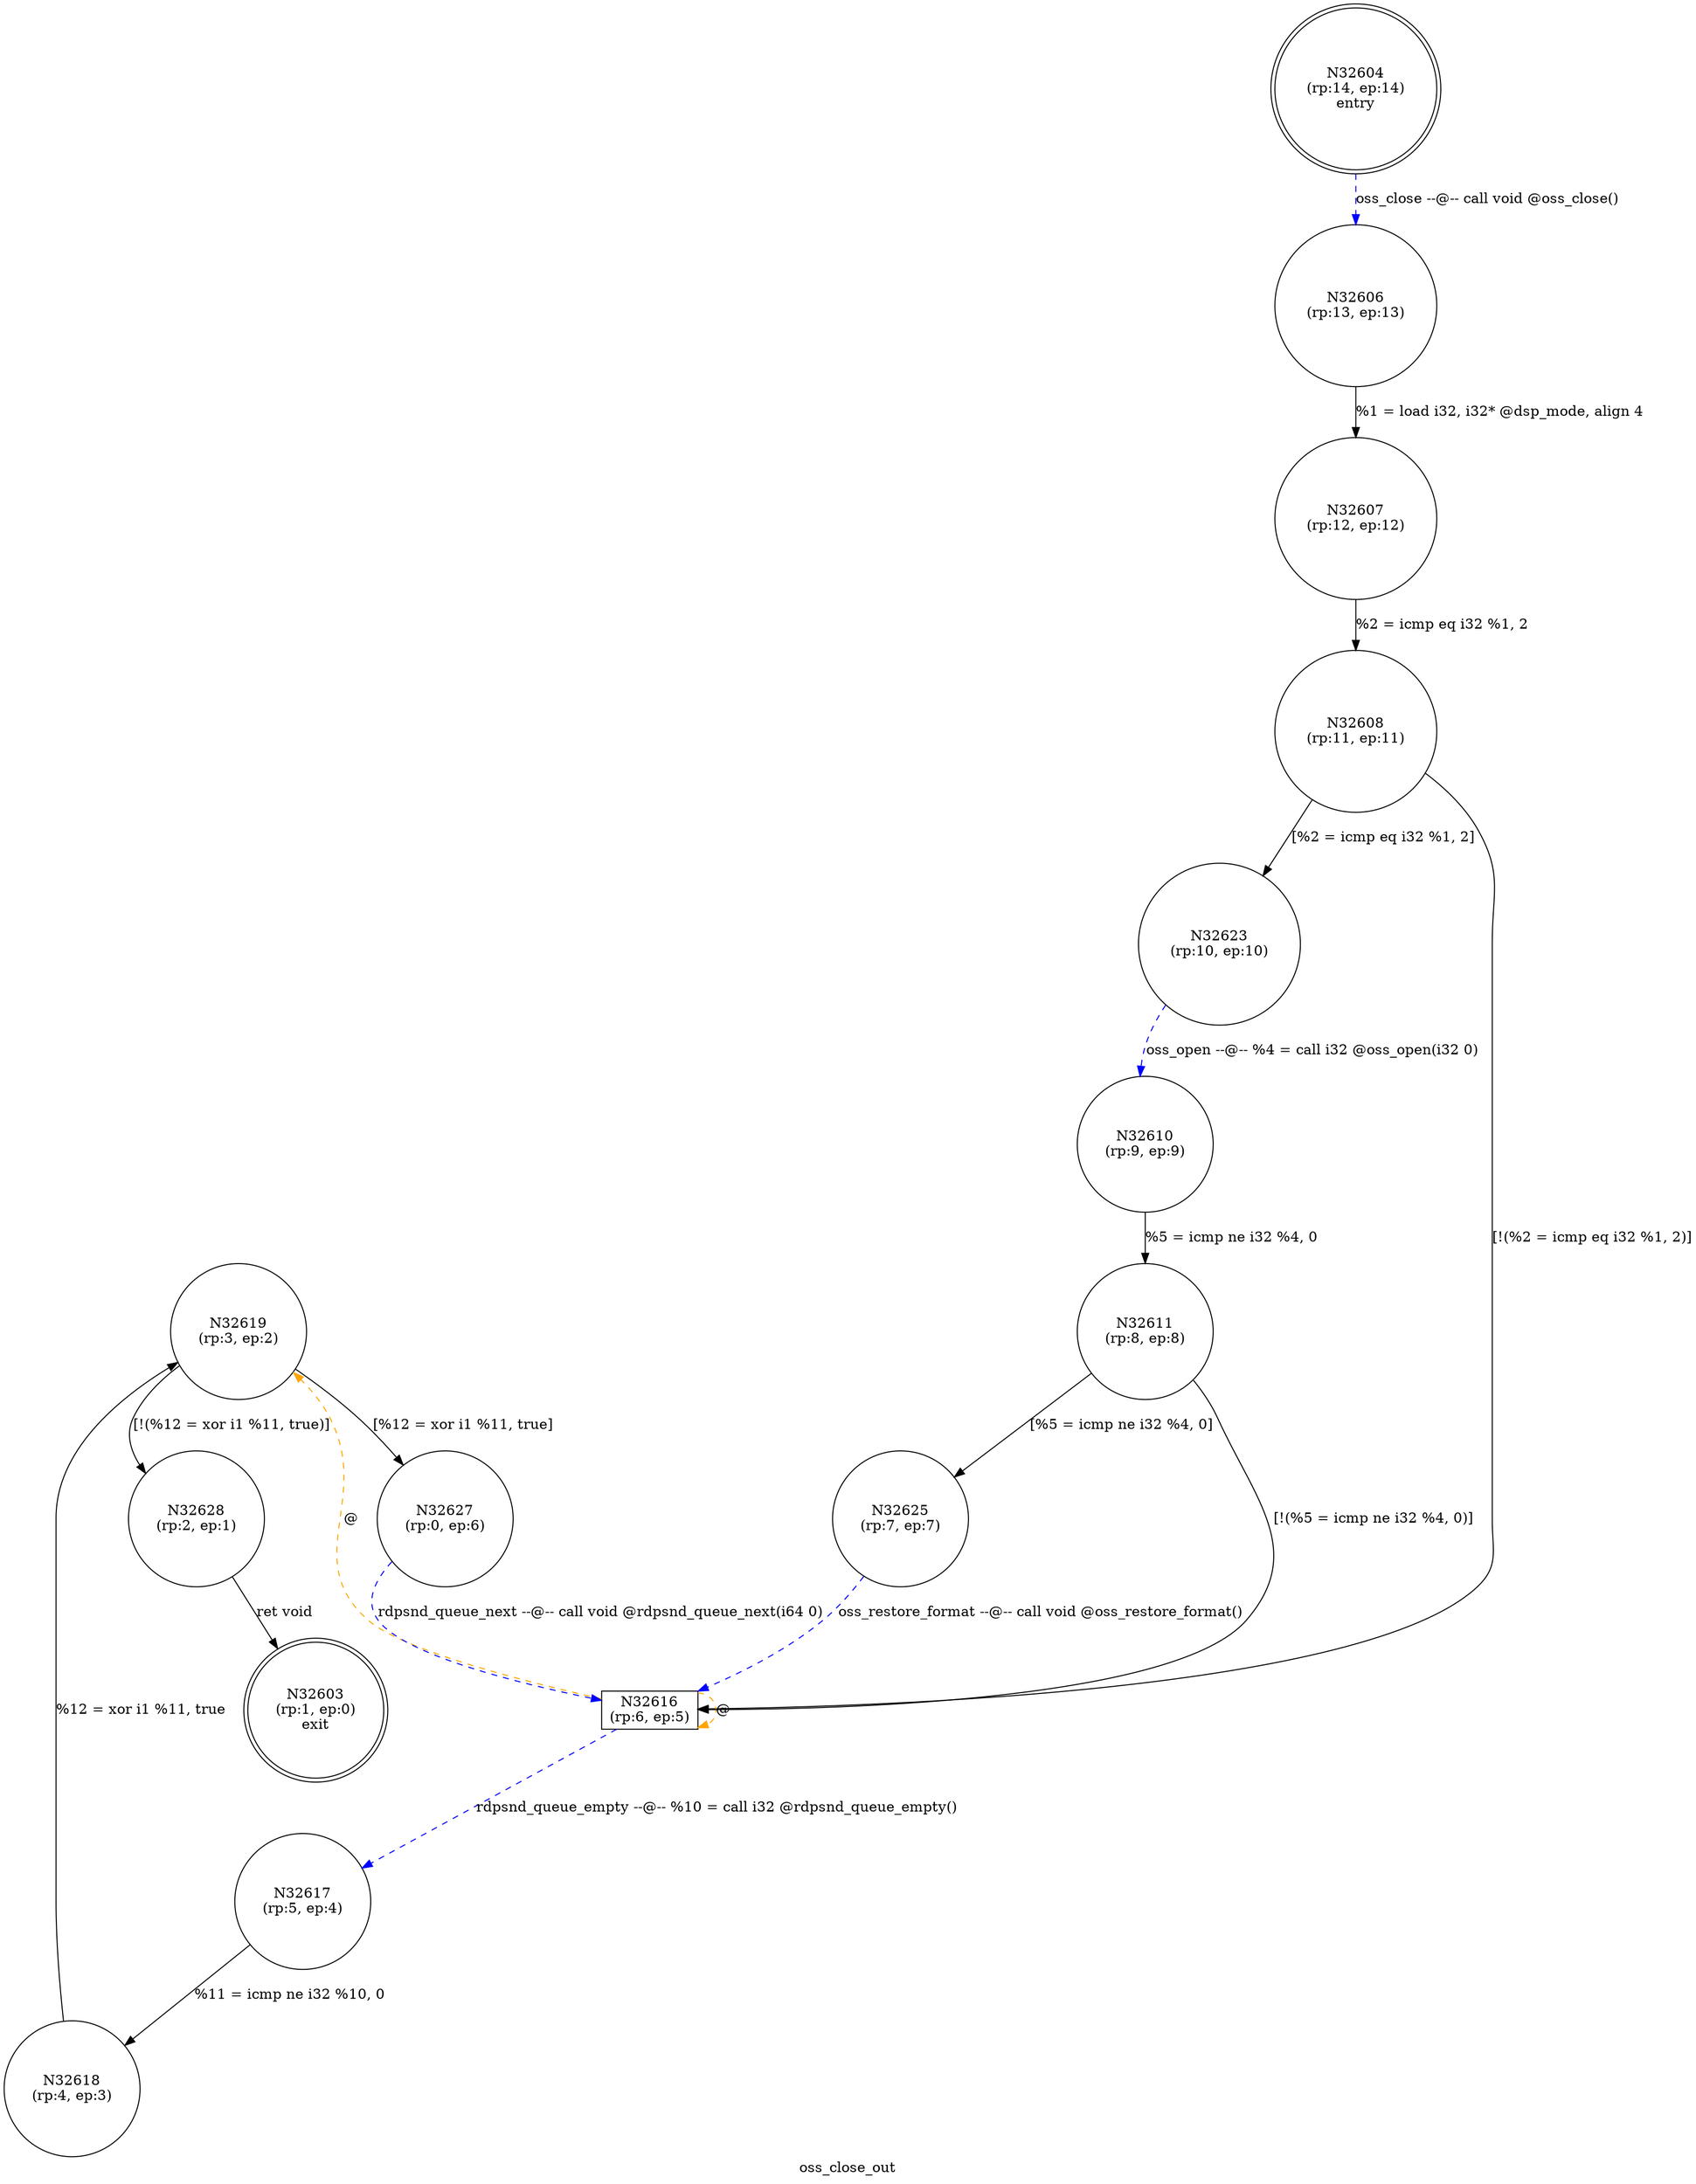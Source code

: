 digraph oss_close_out {
label="oss_close_out"
32603 [label="N32603\n(rp:1, ep:0)\nexit", shape="doublecircle"]
32604 [label="N32604\n(rp:14, ep:14)\nentry", shape="doublecircle"]
32604 -> 32606 [label="oss_close --@-- call void @oss_close()", style="dashed", color="blue"]
32606 [label="N32606\n(rp:13, ep:13)", shape="circle"]
32606 -> 32607 [label="%1 = load i32, i32* @dsp_mode, align 4"]
32607 [label="N32607\n(rp:12, ep:12)", shape="circle"]
32607 -> 32608 [label="%2 = icmp eq i32 %1, 2"]
32608 [label="N32608\n(rp:11, ep:11)", shape="circle"]
32608 -> 32623 [label="[%2 = icmp eq i32 %1, 2]"]
32608 -> 32616 [label="[!(%2 = icmp eq i32 %1, 2)]"]
32610 [label="N32610\n(rp:9, ep:9)", shape="circle"]
32610 -> 32611 [label="%5 = icmp ne i32 %4, 0"]
32611 [label="N32611\n(rp:8, ep:8)", shape="circle"]
32611 -> 32625 [label="[%5 = icmp ne i32 %4, 0]"]
32611 -> 32616 [label="[!(%5 = icmp ne i32 %4, 0)]"]
32616 [label="N32616\n(rp:6, ep:5)", shape="box"]
32616 -> 32617 [label="rdpsnd_queue_empty --@-- %10 = call i32 @rdpsnd_queue_empty()", style="dashed", color="blue"]
32616 -> 32616 [label="@", style="dashed", color="orange"]
32616 -> 32619 [label="@", style="dashed", color="orange"]
32617 [label="N32617\n(rp:5, ep:4)", shape="circle"]
32617 -> 32618 [label="%11 = icmp ne i32 %10, 0"]
32618 [label="N32618\n(rp:4, ep:3)", shape="circle"]
32618 -> 32619 [label="%12 = xor i1 %11, true"]
32619 [label="N32619\n(rp:3, ep:2)", shape="circle"]
32619 -> 32627 [label="[%12 = xor i1 %11, true]"]
32619 -> 32628 [label="[!(%12 = xor i1 %11, true)]"]
32623 [label="N32623\n(rp:10, ep:10)", shape="circle"]
32623 -> 32610 [label="oss_open --@-- %4 = call i32 @oss_open(i32 0)", style="dashed", color="blue"]
32625 [label="N32625\n(rp:7, ep:7)", shape="circle"]
32625 -> 32616 [label="oss_restore_format --@-- call void @oss_restore_format()", style="dashed", color="blue"]
32627 [label="N32627\n(rp:0, ep:6)", shape="circle"]
32627 -> 32616 [label="rdpsnd_queue_next --@-- call void @rdpsnd_queue_next(i64 0)", style="dashed", color="blue"]
32628 [label="N32628\n(rp:2, ep:1)", shape="circle"]
32628 -> 32603 [label="ret void"]
}
